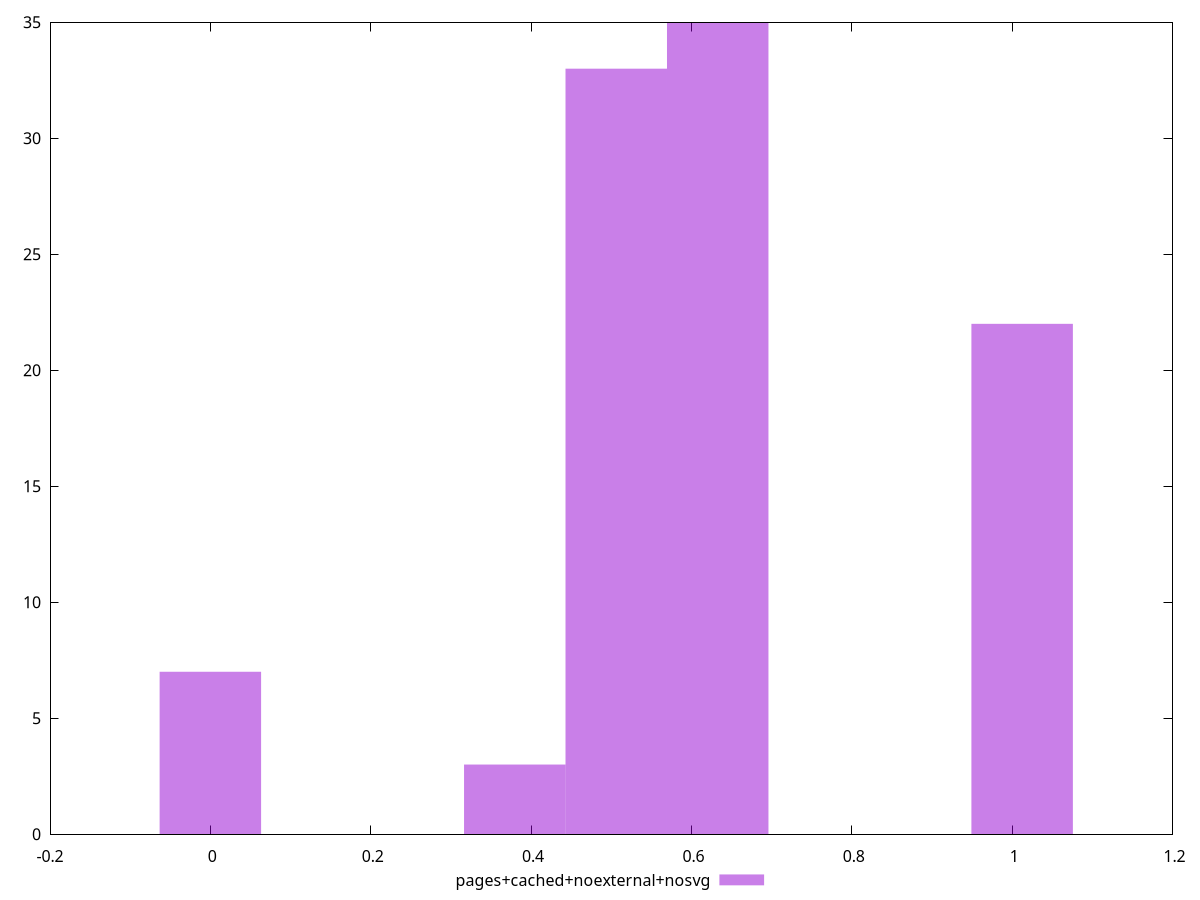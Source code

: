 $_pagesCachedNoexternalNosvg <<EOF
1.01247084858651 22
0.6327942803665687 35
0.506235424293255 33
0.3796765682199412 3
0 7
EOF
set key outside below
set terminal pngcairo
set output "report_00006_2020-11-02T20-21-41.718Z/cumulative-layout-shift/pages+cached+noexternal+nosvg//hist.png"
set yrange [0:35]
set boxwidth 0.12655885607331374
set style fill transparent solid 0.5 noborder
plot $_pagesCachedNoexternalNosvg title "pages+cached+noexternal+nosvg" with boxes ,